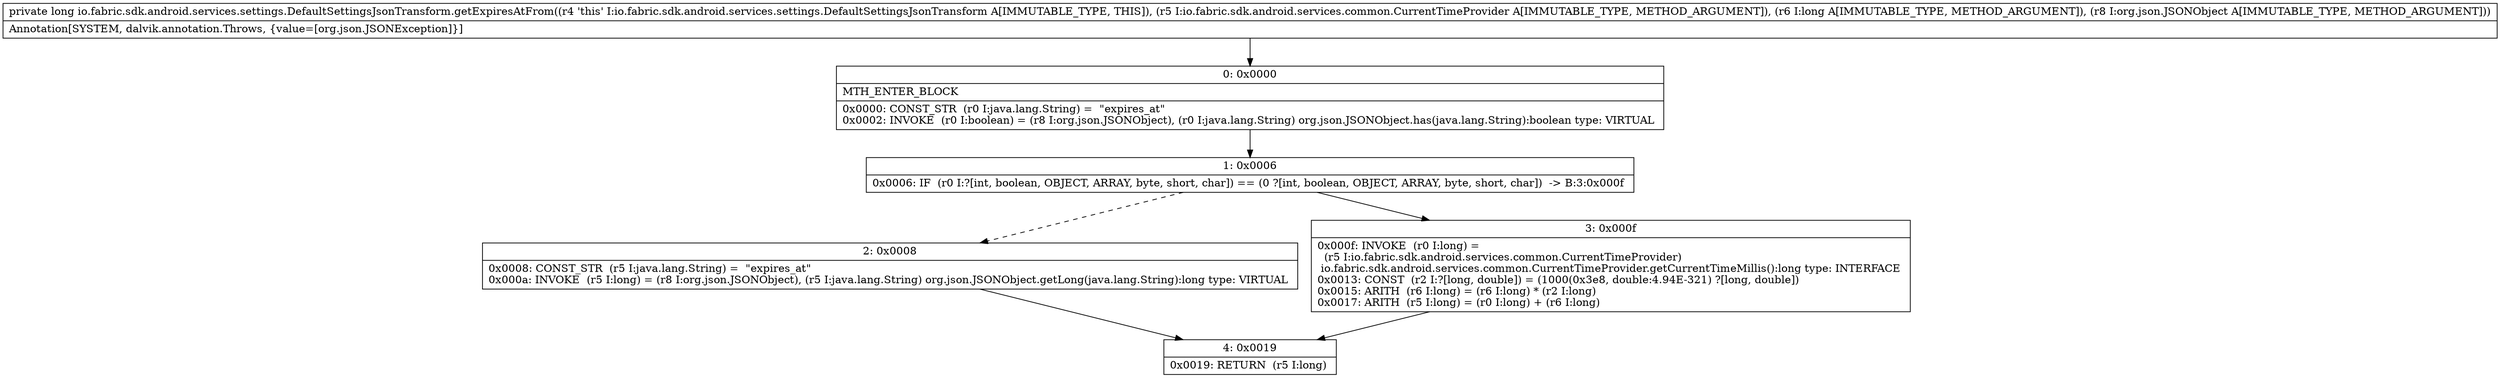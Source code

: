 digraph "CFG forio.fabric.sdk.android.services.settings.DefaultSettingsJsonTransform.getExpiresAtFrom(Lio\/fabric\/sdk\/android\/services\/common\/CurrentTimeProvider;JLorg\/json\/JSONObject;)J" {
Node_0 [shape=record,label="{0\:\ 0x0000|MTH_ENTER_BLOCK\l|0x0000: CONST_STR  (r0 I:java.lang.String) =  \"expires_at\" \l0x0002: INVOKE  (r0 I:boolean) = (r8 I:org.json.JSONObject), (r0 I:java.lang.String) org.json.JSONObject.has(java.lang.String):boolean type: VIRTUAL \l}"];
Node_1 [shape=record,label="{1\:\ 0x0006|0x0006: IF  (r0 I:?[int, boolean, OBJECT, ARRAY, byte, short, char]) == (0 ?[int, boolean, OBJECT, ARRAY, byte, short, char])  \-\> B:3:0x000f \l}"];
Node_2 [shape=record,label="{2\:\ 0x0008|0x0008: CONST_STR  (r5 I:java.lang.String) =  \"expires_at\" \l0x000a: INVOKE  (r5 I:long) = (r8 I:org.json.JSONObject), (r5 I:java.lang.String) org.json.JSONObject.getLong(java.lang.String):long type: VIRTUAL \l}"];
Node_3 [shape=record,label="{3\:\ 0x000f|0x000f: INVOKE  (r0 I:long) = \l  (r5 I:io.fabric.sdk.android.services.common.CurrentTimeProvider)\l io.fabric.sdk.android.services.common.CurrentTimeProvider.getCurrentTimeMillis():long type: INTERFACE \l0x0013: CONST  (r2 I:?[long, double]) = (1000(0x3e8, double:4.94E\-321) ?[long, double]) \l0x0015: ARITH  (r6 I:long) = (r6 I:long) * (r2 I:long) \l0x0017: ARITH  (r5 I:long) = (r0 I:long) + (r6 I:long) \l}"];
Node_4 [shape=record,label="{4\:\ 0x0019|0x0019: RETURN  (r5 I:long) \l}"];
MethodNode[shape=record,label="{private long io.fabric.sdk.android.services.settings.DefaultSettingsJsonTransform.getExpiresAtFrom((r4 'this' I:io.fabric.sdk.android.services.settings.DefaultSettingsJsonTransform A[IMMUTABLE_TYPE, THIS]), (r5 I:io.fabric.sdk.android.services.common.CurrentTimeProvider A[IMMUTABLE_TYPE, METHOD_ARGUMENT]), (r6 I:long A[IMMUTABLE_TYPE, METHOD_ARGUMENT]), (r8 I:org.json.JSONObject A[IMMUTABLE_TYPE, METHOD_ARGUMENT]))  | Annotation[SYSTEM, dalvik.annotation.Throws, \{value=[org.json.JSONException]\}]\l}"];
MethodNode -> Node_0;
Node_0 -> Node_1;
Node_1 -> Node_2[style=dashed];
Node_1 -> Node_3;
Node_2 -> Node_4;
Node_3 -> Node_4;
}

